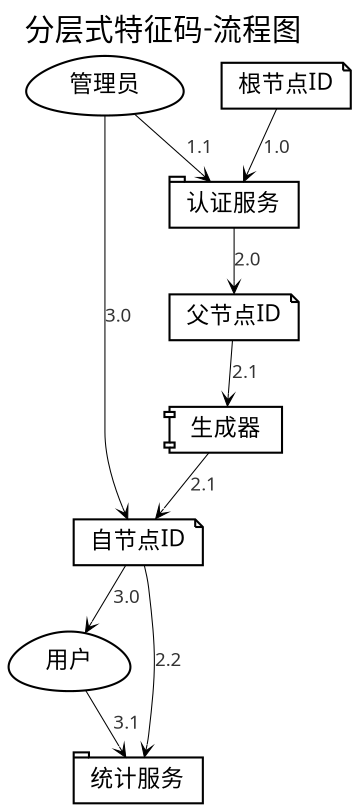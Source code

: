     /*生成命令:
$ fdp -Tpng lb-uuid-levels.dot -o lb-lb-uuid-levels.png
 -Tcmapx -o lb-crx-roles.map
    全局设定
    plaintext
{{{#!GraphViz dot
    */

digraph G4LBuuidLevels {
    /*全局设定*/
    graph [label="分层式特征码-流程图"
        ,fontsize=14.0
        ,fontname="WenQuanYi Micro Hei"
        ,labeljust="l",labelloc="t",center=1
        ,ranksep=0.3,center=1,ratio=compress
        ,rankdir=TB
        ];

    node[fontsize=11.0,height=0.3
        ,fontname="WenQuanYi Micro Hei"
        ,shape=component 
        ];

    edge [fontsize=9.0,fontcolor="#333333"
        ,fontname="WenQuanYi Micro Hei"
        ,arrowsize=0.6,arrowhead=vee,arrowtail=none
        ,style="setlinewidth(0.5)"
        ];
/*
    src [label="源码",shape=ellipse,style="filled,dashed,setlinewidth(5)"
        ,color="#333333",fillcolor=dimgray
        ,URL="http://code.google.com/p/zoomquiet/source/browse/dot/obp/csdndr1-km.dot?repo=tangle"];
    /*图元声明
    start       [label="流程开始/结束",shape=point];
    end         [label="",shape=doublecircle,fillcolor=red];

    box         [label="实体/对象",shape=box];
    ellipse     [label="行动/节点",shape=ellipse];
    egg         [label="用户/人物",shape=egg];
    plaintext   [label="状态/属性",shape=plaintext,fillcolor=whitesmoke];
    diamond     [label="判别",shape=diamond];
    note        [label="注释",shape=note];
    tab         [label="目录/模块",shape=tab];
    db          [label="数据库",shape=box3d];
    component   [label="主机/组件",shape=component];
  ,style="rounded,dotted"];
*/

    ADMIN [label="管理员",shape=egg];
    USER [label="用户",shape=egg];

    srvAC [label="认证服务",shape=tab];
        rootID [label="根节点ID",shape=note];
    srvLOG [label="统计服务",shape=tab];

    GEN [label="生成器"];
        parentID [label="父节点ID",shape=note];
        selfID [label="自节点ID",shape=note];

    /*图例关系
    browser->srvAC->browser [label="1.0"];
    */
    rootID->srvAC   [label="1.0"];
    ADMIN->srvAC [label="1.1"];

    srvAC->parentID    [label="2.0"];
        parentID->GEN->selfID [label="2.1"];
        selfID->srvLOG [label="2.2"];

    ADMIN->selfID->USER [label="3.0"];
        USER->srvLOG [label="3.1"];

/*
    { rank=same; AC    srvAC; }
    { rank=same; COMM    commander; }
    { rank=same; DONE   uriStore; }

    AC[label="认证准备",shape=plaintext];
    COMM[label="推荐阶段",shape=plaintext];
    DONE[label="完成阶段",shape=plaintext];
    AC->COMM->DONE;
*/

    edge [style=invis];

}

